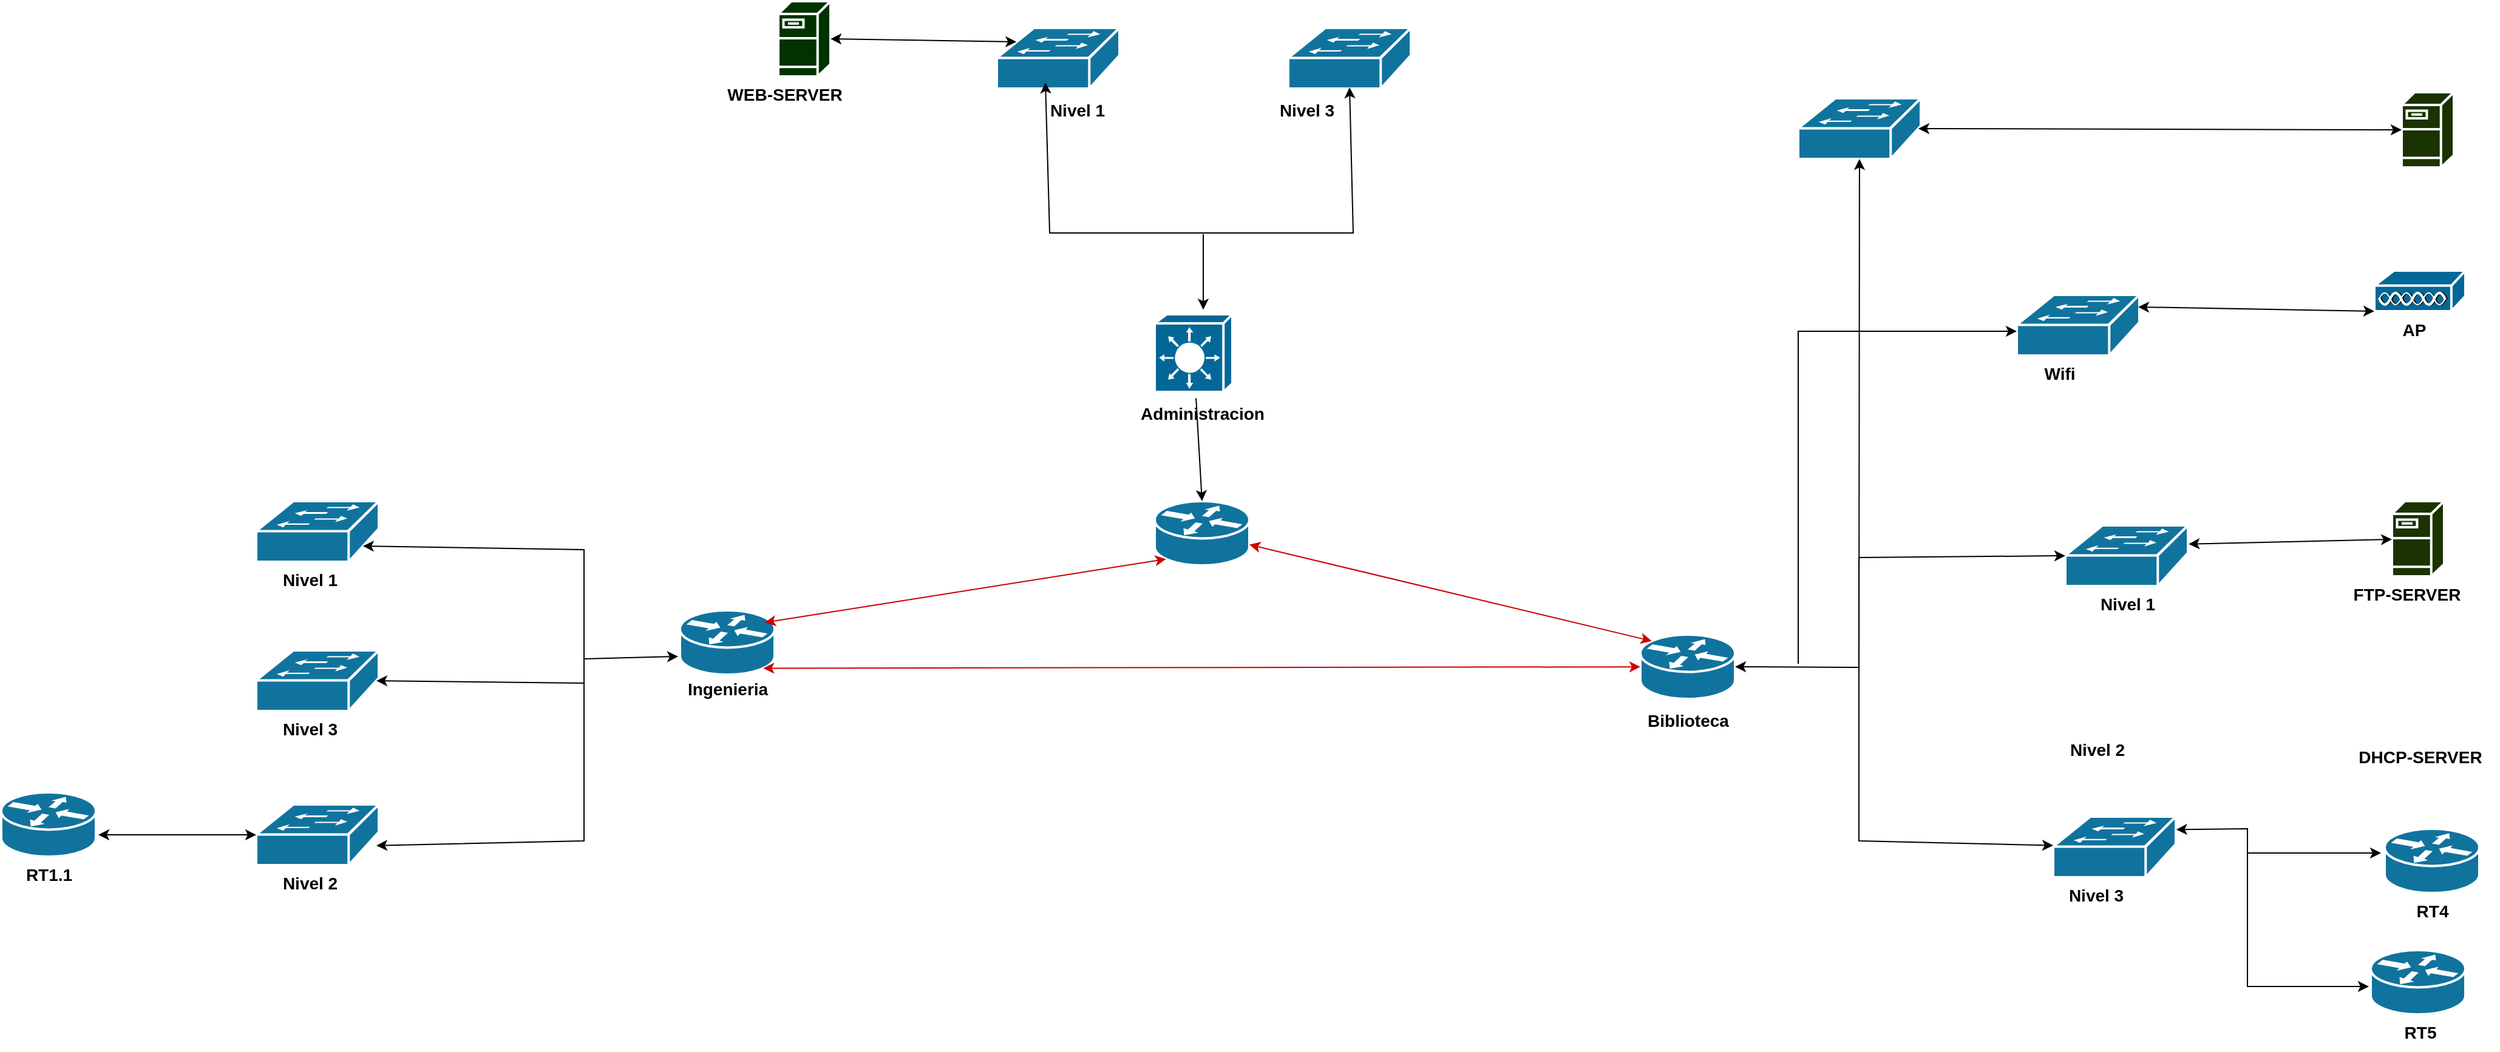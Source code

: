 <mxfile version="21.2.9" type="github">
  <diagram id="6a731a19-8d31-9384-78a2-239565b7b9f0" name="Page-1">
    <mxGraphModel dx="1100" dy="1170" grid="1" gridSize="10" guides="1" tooltips="1" connect="1" arrows="1" fold="1" page="1" pageScale="1" pageWidth="827" pageHeight="1169" background="none" math="0" shadow="0">
      <root>
        <mxCell id="0" />
        <mxCell id="1" parent="0" />
        <mxCell id="2114" value="" style="shape=mxgraph.cisco.switches.workgroup_switch;html=1;dashed=0;fillColor=#10739E;strokeColor=#ffffff;strokeWidth=2;verticalLabelPosition=bottom;verticalAlign=top;fontFamily=Helvetica;fontSize=36;fontColor=#FFB366" parent="1" vertex="1">
          <mxGeometry x="1250" y="290" width="101" height="50" as="geometry" />
        </mxCell>
        <mxCell id="2115" value="" style="shape=mxgraph.cisco.switches.workgroup_switch;html=1;dashed=0;fillColor=#10739E;strokeColor=#ffffff;strokeWidth=2;verticalLabelPosition=bottom;verticalAlign=top;fontFamily=Helvetica;fontSize=36;fontColor=#FFB366" parent="1" vertex="1">
          <mxGeometry x="1890" y="700" width="101" height="50" as="geometry" />
        </mxCell>
        <mxCell id="2116" value="" style="shape=mxgraph.cisco.switches.workgroup_switch;html=1;dashed=0;fillColor=#10739E;strokeColor=#ffffff;strokeWidth=2;verticalLabelPosition=bottom;verticalAlign=top;fontFamily=Helvetica;fontSize=36;fontColor=#FFB366" parent="1" vertex="1">
          <mxGeometry x="1010" y="290" width="101" height="50" as="geometry" />
        </mxCell>
        <mxCell id="2117" value="" style="shape=mxgraph.cisco.switches.workgroup_switch;html=1;dashed=0;fillColor=#10739E;strokeColor=#ffffff;strokeWidth=2;verticalLabelPosition=bottom;verticalAlign=top;fontFamily=Helvetica;fontSize=36;fontColor=#FFB366" parent="1" vertex="1">
          <mxGeometry x="1850" y="510" width="101" height="50" as="geometry" />
        </mxCell>
        <mxCell id="2132" value="" style="shape=mxgraph.cisco.routers.router;html=1;dashed=0;fillColor=#10739E;strokeColor=#ffffff;strokeWidth=2;verticalLabelPosition=bottom;verticalAlign=top;fontFamily=Helvetica;fontSize=36;fontColor=#FFB366" parent="1" vertex="1">
          <mxGeometry x="1140" y="680" width="78" height="53" as="geometry" />
        </mxCell>
        <mxCell id="2134" value="" style="shape=mxgraph.cisco.routers.router;html=1;dashed=0;fillColor=#10739E;strokeColor=#ffffff;strokeWidth=2;verticalLabelPosition=bottom;verticalAlign=top;fontFamily=Helvetica;fontSize=36;fontColor=#FFB366" parent="1" vertex="1">
          <mxGeometry x="749" y="770" width="78" height="53" as="geometry" />
        </mxCell>
        <mxCell id="2135" value="" style="shape=mxgraph.cisco.routers.router;html=1;dashed=0;fillColor=#10739E;strokeColor=#ffffff;strokeWidth=2;verticalLabelPosition=bottom;verticalAlign=top;fontFamily=Helvetica;fontSize=36;fontColor=#FFB366" parent="1" vertex="1">
          <mxGeometry x="1540" y="790" width="78" height="53" as="geometry" />
        </mxCell>
        <mxCell id="2136" value="" style="shape=mxgraph.cisco.switches.workgroup_switch;html=1;dashed=0;fillColor=#10739E;strokeColor=#ffffff;strokeWidth=2;verticalLabelPosition=bottom;verticalAlign=top;fontFamily=Helvetica;fontSize=36;fontColor=#FFB366" parent="1" vertex="1">
          <mxGeometry x="400" y="930" width="101" height="50" as="geometry" />
        </mxCell>
        <mxCell id="2137" value="" style="shape=mxgraph.cisco.switches.workgroup_switch;html=1;dashed=0;fillColor=#10739E;strokeColor=#ffffff;strokeWidth=2;verticalLabelPosition=bottom;verticalAlign=top;fontFamily=Helvetica;fontSize=36;fontColor=#FFB366" parent="1" vertex="1">
          <mxGeometry x="1880" y="940" width="101" height="50" as="geometry" />
        </mxCell>
        <mxCell id="2257" style="edgeStyle=orthogonalEdgeStyle;curved=1;rounded=0;jumpStyle=none;html=1;exitX=0.75;exitY=0;entryX=0.75;entryY=0;shadow=0;labelBackgroundColor=#ffffff;startArrow=none;startFill=0;endArrow=none;endFill=0;endSize=10;jettySize=auto;orthogonalLoop=1;strokeColor=#23445D;strokeWidth=2;fillColor=#F08705;fontFamily=Helvetica;fontSize=25;fontColor=#23445D;align=left;" parent="1" edge="1">
          <mxGeometry relative="1" as="geometry">
            <mxPoint x="813.75" y="434" as="sourcePoint" />
            <mxPoint x="813.75" y="434" as="targetPoint" />
          </mxGeometry>
        </mxCell>
        <mxCell id="oYvMwHtBMe52vew9JwbO-2265" value="" style="shape=mxgraph.cisco.switches.workgroup_switch;html=1;dashed=0;fillColor=#10739E;strokeColor=#ffffff;strokeWidth=2;verticalLabelPosition=bottom;verticalAlign=top;fontFamily=Helvetica;fontSize=36;fontColor=#FFB366" parent="1" vertex="1">
          <mxGeometry x="400" y="803" width="101" height="50" as="geometry" />
        </mxCell>
        <mxCell id="oYvMwHtBMe52vew9JwbO-2270" value="" style="shape=mxgraph.cisco.switches.workgroup_switch;html=1;dashed=0;fillColor=#10739E;strokeColor=#ffffff;strokeWidth=2;verticalLabelPosition=bottom;verticalAlign=top;fontFamily=Helvetica;fontSize=36;fontColor=#FFB366" parent="1" vertex="1">
          <mxGeometry x="400" y="680" width="101" height="50" as="geometry" />
        </mxCell>
        <mxCell id="oYvMwHtBMe52vew9JwbO-2275" value="" style="shape=mxgraph.cisco.switches.workgroup_switch;html=1;dashed=0;fillColor=#10739E;strokeColor=#ffffff;strokeWidth=2;verticalLabelPosition=bottom;verticalAlign=top;fontFamily=Helvetica;fontSize=36;fontColor=#FFB366" parent="1" vertex="1">
          <mxGeometry x="1670" y="348" width="101" height="50" as="geometry" />
        </mxCell>
        <mxCell id="oYvMwHtBMe52vew9JwbO-2278" value="" style="shape=mxgraph.cisco.routers.router;html=1;dashed=0;fillColor=#10739E;strokeColor=#ffffff;strokeWidth=2;verticalLabelPosition=bottom;verticalAlign=top;fontFamily=Helvetica;fontSize=36;fontColor=#FFB366" parent="1" vertex="1">
          <mxGeometry x="2153" y="950" width="78" height="53" as="geometry" />
        </mxCell>
        <mxCell id="oYvMwHtBMe52vew9JwbO-2280" value="" style="shape=mxgraph.cisco.servers.fileserver;sketch=0;html=1;pointerEvents=1;dashed=0;fillColor=#1A3300;strokeColor=#ffffff;strokeWidth=2;verticalLabelPosition=bottom;verticalAlign=top;align=center;outlineConnect=0;" parent="1" vertex="1">
          <mxGeometry x="2167" y="343" width="43" height="62" as="geometry" />
        </mxCell>
        <mxCell id="oYvMwHtBMe52vew9JwbO-2281" value="" style="shape=mxgraph.cisco.servers.fileserver;sketch=0;html=1;pointerEvents=1;dashed=0;fillColor=#1A3300;strokeColor=#ffffff;strokeWidth=2;verticalLabelPosition=bottom;verticalAlign=top;align=center;outlineConnect=0;" parent="1" vertex="1">
          <mxGeometry x="2159" y="680" width="43" height="62" as="geometry" />
        </mxCell>
        <mxCell id="oYvMwHtBMe52vew9JwbO-2285" value="" style="shape=mxgraph.cisco.servers.fileserver;sketch=0;html=1;pointerEvents=1;dashed=0;fillColor=#003300;strokeColor=#ffffff;strokeWidth=2;verticalLabelPosition=bottom;verticalAlign=top;align=center;outlineConnect=0;" parent="1" vertex="1">
          <mxGeometry x="830" y="268" width="43" height="62" as="geometry" />
        </mxCell>
        <mxCell id="oYvMwHtBMe52vew9JwbO-2288" value="" style="shape=mxgraph.cisco.routers.router;html=1;dashed=0;fillColor=#10739E;strokeColor=#ffffff;strokeWidth=2;verticalLabelPosition=bottom;verticalAlign=top;fontFamily=Helvetica;fontSize=36;fontColor=#FFB366" parent="1" vertex="1">
          <mxGeometry x="190" y="920" width="78" height="53" as="geometry" />
        </mxCell>
        <mxCell id="oYvMwHtBMe52vew9JwbO-2290" value="" style="shape=mxgraph.cisco.routers.router;html=1;dashed=0;fillColor=#10739E;strokeColor=#ffffff;strokeWidth=2;verticalLabelPosition=bottom;verticalAlign=top;fontFamily=Helvetica;fontSize=36;fontColor=#FFB366" parent="1" vertex="1">
          <mxGeometry x="2141.5" y="1050" width="78" height="53" as="geometry" />
        </mxCell>
        <mxCell id="oYvMwHtBMe52vew9JwbO-2292" value="" style="shape=mxgraph.cisco.misc.access_point;sketch=0;html=1;pointerEvents=1;dashed=0;fillColor=#036897;strokeColor=#ffffff;strokeWidth=2;verticalLabelPosition=bottom;verticalAlign=top;align=center;outlineConnect=0;" parent="1" vertex="1">
          <mxGeometry x="2144.5" y="490" width="75" height="34" as="geometry" />
        </mxCell>
        <mxCell id="LEo_Tgoe2vaSh1sATcVp-2260" value="" style="endArrow=classic;startArrow=classic;html=1;rounded=0;exitX=0.12;exitY=0.1;exitDx=0;exitDy=0;exitPerimeter=0;fillColor=#CC0000;strokeColor=#CC0000;" parent="1" source="2135" target="2132" edge="1">
          <mxGeometry width="50" height="50" relative="1" as="geometry">
            <mxPoint x="1150" y="620" as="sourcePoint" />
            <mxPoint x="1200" y="570" as="targetPoint" />
          </mxGeometry>
        </mxCell>
        <mxCell id="LEo_Tgoe2vaSh1sATcVp-2261" value="" style="endArrow=classic;startArrow=classic;html=1;rounded=0;exitX=0.897;exitY=0.189;exitDx=0;exitDy=0;exitPerimeter=0;entryX=0.12;entryY=0.9;entryDx=0;entryDy=0;entryPerimeter=0;strokeColor=#CC0000;" parent="1" source="2134" target="2132" edge="1">
          <mxGeometry width="50" height="50" relative="1" as="geometry">
            <mxPoint x="810" y="780" as="sourcePoint" />
            <mxPoint x="1140" y="590" as="targetPoint" />
          </mxGeometry>
        </mxCell>
        <mxCell id="LEo_Tgoe2vaSh1sATcVp-2262" value="" style="endArrow=classic;startArrow=classic;html=1;rounded=0;exitX=0.88;exitY=0.9;exitDx=0;exitDy=0;exitPerimeter=0;strokeColor=#CC0000;" parent="1" source="2134" target="2135" edge="1">
          <mxGeometry width="50" height="50" relative="1" as="geometry">
            <mxPoint x="1020" y="870" as="sourcePoint" />
            <mxPoint x="1070" y="820" as="targetPoint" />
          </mxGeometry>
        </mxCell>
        <mxCell id="LEo_Tgoe2vaSh1sATcVp-2263" value="" style="endArrow=classic;html=1;rounded=0;entryX=-0.019;entryY=0.717;entryDx=0;entryDy=0;entryPerimeter=0;" parent="1" target="2134" edge="1">
          <mxGeometry width="50" height="50" relative="1" as="geometry">
            <mxPoint x="670" y="810" as="sourcePoint" />
            <mxPoint x="750" y="800" as="targetPoint" />
          </mxGeometry>
        </mxCell>
        <mxCell id="LEo_Tgoe2vaSh1sATcVp-2264" value="" style="endArrow=classic;startArrow=classic;html=1;rounded=0;exitX=0.98;exitY=0.678;exitDx=0;exitDy=0;exitPerimeter=0;entryX=0.87;entryY=0.74;entryDx=0;entryDy=0;entryPerimeter=0;" parent="1" source="2136" target="oYvMwHtBMe52vew9JwbO-2270" edge="1">
          <mxGeometry width="50" height="50" relative="1" as="geometry">
            <mxPoint x="530" y="960" as="sourcePoint" />
            <mxPoint x="600" y="720" as="targetPoint" />
            <Array as="points">
              <mxPoint x="670" y="960" />
              <mxPoint x="670" y="720" />
            </Array>
          </mxGeometry>
        </mxCell>
        <mxCell id="LEo_Tgoe2vaSh1sATcVp-2265" value="" style="endArrow=classic;html=1;rounded=0;entryX=0.98;entryY=0.5;entryDx=0;entryDy=0;entryPerimeter=0;" parent="1" target="oYvMwHtBMe52vew9JwbO-2265" edge="1">
          <mxGeometry width="50" height="50" relative="1" as="geometry">
            <mxPoint x="670" y="830" as="sourcePoint" />
            <mxPoint x="510" y="830" as="targetPoint" />
          </mxGeometry>
        </mxCell>
        <mxCell id="LEo_Tgoe2vaSh1sATcVp-2266" value="" style="endArrow=classic;startArrow=classic;html=1;rounded=0;entryX=0;entryY=0.5;entryDx=0;entryDy=0;entryPerimeter=0;" parent="1" target="2136" edge="1">
          <mxGeometry width="50" height="50" relative="1" as="geometry">
            <mxPoint x="270" y="955" as="sourcePoint" />
            <mxPoint x="300" y="890" as="targetPoint" />
          </mxGeometry>
        </mxCell>
        <mxCell id="LEo_Tgoe2vaSh1sATcVp-2268" value="" style="endArrow=classic;html=1;rounded=0;entryX=0.625;entryY=-0.059;entryDx=0;entryDy=0;entryPerimeter=0;" parent="1" target="-NJAfI_w4px4aHFFGtEZ-2258" edge="1">
          <mxGeometry width="50" height="50" relative="1" as="geometry">
            <mxPoint x="1180" y="460" as="sourcePoint" />
            <mxPoint x="1190" y="440" as="targetPoint" />
          </mxGeometry>
        </mxCell>
        <mxCell id="LEo_Tgoe2vaSh1sATcVp-2270" value="" style="endArrow=classic;startArrow=classic;html=1;rounded=0;entryX=0.5;entryY=0.98;entryDx=0;entryDy=0;entryPerimeter=0;exitX=0.396;exitY=0.9;exitDx=0;exitDy=0;exitPerimeter=0;" parent="1" source="2116" target="2114" edge="1">
          <mxGeometry width="50" height="50" relative="1" as="geometry">
            <mxPoint x="1053.5" y="360" as="sourcePoint" />
            <mxPoint x="1304.5" y="360" as="targetPoint" />
            <Array as="points">
              <mxPoint x="1053.5" y="459" />
              <mxPoint x="1303.5" y="459" />
            </Array>
          </mxGeometry>
        </mxCell>
        <mxCell id="LEo_Tgoe2vaSh1sATcVp-2271" value="" style="endArrow=classic;startArrow=classic;html=1;rounded=0;entryX=0.16;entryY=0.23;entryDx=0;entryDy=0;entryPerimeter=0;exitX=1;exitY=0.5;exitDx=0;exitDy=0;exitPerimeter=0;" parent="1" source="oYvMwHtBMe52vew9JwbO-2285" target="2116" edge="1">
          <mxGeometry width="50" height="50" relative="1" as="geometry">
            <mxPoint x="750" y="220" as="sourcePoint" />
            <mxPoint x="800" y="170" as="targetPoint" />
          </mxGeometry>
        </mxCell>
        <mxCell id="LEo_Tgoe2vaSh1sATcVp-2272" value="" style="endArrow=classic;html=1;rounded=0;entryX=1;entryY=0.5;entryDx=0;entryDy=0;entryPerimeter=0;" parent="1" target="2135" edge="1">
          <mxGeometry width="50" height="50" relative="1" as="geometry">
            <mxPoint x="1720" y="817" as="sourcePoint" />
            <mxPoint x="1830" y="760" as="targetPoint" />
          </mxGeometry>
        </mxCell>
        <mxCell id="LEo_Tgoe2vaSh1sATcVp-2273" value="" style="endArrow=classic;startArrow=classic;html=1;rounded=0;entryX=0;entryY=0.5;entryDx=0;entryDy=0;entryPerimeter=0;" parent="1" source="2137" target="2115" edge="1">
          <mxGeometry width="50" height="50" relative="1" as="geometry">
            <mxPoint x="1840" y="960" as="sourcePoint" />
            <mxPoint x="1840" y="727" as="targetPoint" />
            <Array as="points">
              <mxPoint x="1720" y="960" />
              <mxPoint x="1720" y="886.5" />
              <mxPoint x="1720" y="726.5" />
            </Array>
          </mxGeometry>
        </mxCell>
        <mxCell id="LEo_Tgoe2vaSh1sATcVp-2274" value="" style="endArrow=classic;html=1;rounded=0;" parent="1" target="oYvMwHtBMe52vew9JwbO-2275" edge="1">
          <mxGeometry width="50" height="50" relative="1" as="geometry">
            <mxPoint x="1720" y="840" as="sourcePoint" />
            <mxPoint x="1880" y="840" as="targetPoint" />
          </mxGeometry>
        </mxCell>
        <mxCell id="LEo_Tgoe2vaSh1sATcVp-2275" value="" style="endArrow=classic;startArrow=classic;html=1;rounded=0;entryX=1.003;entryY=0.213;entryDx=0;entryDy=0;entryPerimeter=0;" parent="1" target="2137" edge="1">
          <mxGeometry width="50" height="50" relative="1" as="geometry">
            <mxPoint x="2140" y="1080" as="sourcePoint" />
            <mxPoint x="2050" y="930" as="targetPoint" />
            <Array as="points">
              <mxPoint x="2040" y="1080" />
              <mxPoint x="2040" y="950" />
            </Array>
          </mxGeometry>
        </mxCell>
        <mxCell id="LEo_Tgoe2vaSh1sATcVp-2276" value="" style="endArrow=classic;html=1;rounded=0;" parent="1" edge="1">
          <mxGeometry width="50" height="50" relative="1" as="geometry">
            <mxPoint x="2040" y="970" as="sourcePoint" />
            <mxPoint x="2150" y="970" as="targetPoint" />
          </mxGeometry>
        </mxCell>
        <mxCell id="LEo_Tgoe2vaSh1sATcVp-2277" value="" style="endArrow=classic;startArrow=classic;html=1;rounded=0;exitX=0.98;exitY=0.5;exitDx=0;exitDy=0;exitPerimeter=0;entryX=0;entryY=0.5;entryDx=0;entryDy=0;entryPerimeter=0;" parent="1" source="oYvMwHtBMe52vew9JwbO-2275" target="oYvMwHtBMe52vew9JwbO-2280" edge="1">
          <mxGeometry width="50" height="50" relative="1" as="geometry">
            <mxPoint x="2040" y="850" as="sourcePoint" />
            <mxPoint x="2090" y="800" as="targetPoint" />
          </mxGeometry>
        </mxCell>
        <mxCell id="LEo_Tgoe2vaSh1sATcVp-2278" value="" style="endArrow=classic;startArrow=classic;html=1;rounded=0;exitX=1.006;exitY=0.307;exitDx=0;exitDy=0;exitPerimeter=0;" parent="1" source="2115" target="oYvMwHtBMe52vew9JwbO-2281" edge="1">
          <mxGeometry width="50" height="50" relative="1" as="geometry">
            <mxPoint x="2030" y="720" as="sourcePoint" />
            <mxPoint x="2080" y="670" as="targetPoint" />
          </mxGeometry>
        </mxCell>
        <mxCell id="LEo_Tgoe2vaSh1sATcVp-2279" value="" style="endArrow=classic;html=1;rounded=0;" parent="1" edge="1">
          <mxGeometry width="50" height="50" relative="1" as="geometry">
            <mxPoint x="1670" y="814" as="sourcePoint" />
            <mxPoint x="1850" y="540" as="targetPoint" />
            <Array as="points">
              <mxPoint x="1670" y="540" />
            </Array>
          </mxGeometry>
        </mxCell>
        <mxCell id="LEo_Tgoe2vaSh1sATcVp-2280" value="" style="endArrow=classic;startArrow=classic;html=1;rounded=0;exitX=0.99;exitY=0.2;exitDx=0;exitDy=0;exitPerimeter=0;entryX=0;entryY=0.985;entryDx=0;entryDy=0;entryPerimeter=0;" parent="1" source="2117" target="oYvMwHtBMe52vew9JwbO-2292" edge="1">
          <mxGeometry width="50" height="50" relative="1" as="geometry">
            <mxPoint x="2040" y="550" as="sourcePoint" />
            <mxPoint x="2090" y="500" as="targetPoint" />
          </mxGeometry>
        </mxCell>
        <mxCell id="LEo_Tgoe2vaSh1sATcVp-2285" value="&lt;font style=&quot;font-size: 14px;&quot;&gt;&lt;b&gt;Nivel 1&lt;/b&gt;&lt;/font&gt;" style="text;html=1;align=center;verticalAlign=middle;resizable=0;points=[];autosize=1;strokeColor=none;fillColor=none;" parent="1" vertex="1">
          <mxGeometry x="409" y="730" width="70" height="30" as="geometry" />
        </mxCell>
        <mxCell id="LEo_Tgoe2vaSh1sATcVp-2286" value="&lt;font style=&quot;font-size: 14px;&quot;&gt;&lt;b&gt;Nivel 1&lt;/b&gt;&lt;/font&gt;" style="text;html=1;align=center;verticalAlign=middle;resizable=0;points=[];autosize=1;strokeColor=none;fillColor=none;" parent="1" vertex="1">
          <mxGeometry x="1041" y="343" width="70" height="30" as="geometry" />
        </mxCell>
        <mxCell id="LEo_Tgoe2vaSh1sATcVp-2287" value="&lt;font style=&quot;font-size: 14px;&quot;&gt;&lt;b&gt;Nivel 1&lt;/b&gt;&lt;/font&gt;" style="text;html=1;align=center;verticalAlign=middle;resizable=0;points=[];autosize=1;strokeColor=none;fillColor=none;" parent="1" vertex="1">
          <mxGeometry x="1905.5" y="750" width="70" height="30" as="geometry" />
        </mxCell>
        <mxCell id="LEo_Tgoe2vaSh1sATcVp-2288" value="&lt;font style=&quot;font-size: 14px;&quot;&gt;&lt;b&gt;Nivel 3&lt;/b&gt;&lt;/font&gt;" style="text;html=1;align=center;verticalAlign=middle;resizable=0;points=[];autosize=1;strokeColor=none;fillColor=none;" parent="1" vertex="1">
          <mxGeometry x="409" y="853" width="70" height="30" as="geometry" />
        </mxCell>
        <mxCell id="LEo_Tgoe2vaSh1sATcVp-2289" value="&lt;font style=&quot;font-size: 14px;&quot;&gt;&lt;b&gt;Nivel 3&lt;/b&gt;&lt;/font&gt;" style="text;html=1;align=center;verticalAlign=middle;resizable=0;points=[];autosize=1;strokeColor=none;fillColor=none;" parent="1" vertex="1">
          <mxGeometry x="1230" y="343" width="70" height="30" as="geometry" />
        </mxCell>
        <mxCell id="LEo_Tgoe2vaSh1sATcVp-2290" value="&lt;font style=&quot;font-size: 14px;&quot;&gt;&lt;b&gt;Nivel 3&lt;/b&gt;&lt;/font&gt;" style="text;html=1;align=center;verticalAlign=middle;resizable=0;points=[];autosize=1;strokeColor=none;fillColor=none;" parent="1" vertex="1">
          <mxGeometry x="1880" y="990" width="70" height="30" as="geometry" />
        </mxCell>
        <mxCell id="LEo_Tgoe2vaSh1sATcVp-2291" value="&lt;font style=&quot;font-size: 14px;&quot;&gt;&lt;b&gt;Nivel 2&lt;/b&gt;&lt;/font&gt;" style="text;html=1;align=center;verticalAlign=middle;resizable=0;points=[];autosize=1;strokeColor=none;fillColor=none;" parent="1" vertex="1">
          <mxGeometry x="409" y="980" width="70" height="30" as="geometry" />
        </mxCell>
        <mxCell id="LEo_Tgoe2vaSh1sATcVp-2292" value="&lt;font style=&quot;font-size: 14px;&quot;&gt;&lt;b&gt;Nivel 2&lt;/b&gt;&lt;/font&gt;" style="text;html=1;align=center;verticalAlign=middle;resizable=0;points=[];autosize=1;strokeColor=none;fillColor=none;" parent="1" vertex="1">
          <mxGeometry x="1881" y="870" width="70" height="30" as="geometry" />
        </mxCell>
        <mxCell id="LEo_Tgoe2vaSh1sATcVp-2293" value="&lt;span style=&quot;font-size: 14px;&quot;&gt;&lt;b&gt;Administracion&lt;/b&gt;&lt;/span&gt;" style="text;html=1;align=center;verticalAlign=middle;resizable=0;points=[];autosize=1;strokeColor=none;fillColor=none;" parent="1" vertex="1">
          <mxGeometry x="1114" y="593" width="130" height="30" as="geometry" />
        </mxCell>
        <mxCell id="LEo_Tgoe2vaSh1sATcVp-2294" value="&lt;span style=&quot;font-size: 14px;&quot;&gt;&lt;b&gt;Ingenieria&lt;/b&gt;&lt;/span&gt;" style="text;html=1;align=center;verticalAlign=middle;resizable=0;points=[];autosize=1;strokeColor=none;fillColor=none;" parent="1" vertex="1">
          <mxGeometry x="743" y="820" width="90" height="30" as="geometry" />
        </mxCell>
        <mxCell id="LEo_Tgoe2vaSh1sATcVp-2295" value="&lt;span style=&quot;font-size: 14px;&quot;&gt;&lt;b&gt;Biblioteca&lt;/b&gt;&lt;/span&gt;" style="text;html=1;align=center;verticalAlign=middle;resizable=0;points=[];autosize=1;strokeColor=none;fillColor=none;" parent="1" vertex="1">
          <mxGeometry x="1534" y="846" width="90" height="30" as="geometry" />
        </mxCell>
        <mxCell id="LEo_Tgoe2vaSh1sATcVp-2296" value="&lt;span style=&quot;font-size: 14px;&quot;&gt;&lt;b&gt;WEB-SERVER&lt;/b&gt;&lt;/span&gt;" style="text;html=1;align=center;verticalAlign=middle;resizable=0;points=[];autosize=1;strokeColor=none;fillColor=none;" parent="1" vertex="1">
          <mxGeometry x="775" y="330" width="120" height="30" as="geometry" />
        </mxCell>
        <mxCell id="LEo_Tgoe2vaSh1sATcVp-2297" value="&lt;span style=&quot;font-size: 14px;&quot;&gt;&lt;b&gt;FTP-SERVER&lt;/b&gt;&lt;/span&gt;" style="text;html=1;align=center;verticalAlign=middle;resizable=0;points=[];autosize=1;strokeColor=none;fillColor=none;" parent="1" vertex="1">
          <mxGeometry x="2116" y="742" width="110" height="30" as="geometry" />
        </mxCell>
        <mxCell id="LEo_Tgoe2vaSh1sATcVp-2298" value="&lt;span style=&quot;font-size: 14px;&quot;&gt;&lt;b&gt;DHCP-SERVER&lt;/b&gt;&lt;/span&gt;" style="text;html=1;align=center;verticalAlign=middle;resizable=0;points=[];autosize=1;strokeColor=none;fillColor=none;" parent="1" vertex="1">
          <mxGeometry x="2117" y="876" width="130" height="30" as="geometry" />
        </mxCell>
        <mxCell id="LEo_Tgoe2vaSh1sATcVp-2299" value="&lt;span style=&quot;font-size: 14px;&quot;&gt;&lt;b&gt;RT4&lt;/b&gt;&lt;/span&gt;" style="text;html=1;align=center;verticalAlign=middle;resizable=0;points=[];autosize=1;strokeColor=none;fillColor=none;" parent="1" vertex="1">
          <mxGeometry x="2167" y="1003" width="50" height="30" as="geometry" />
        </mxCell>
        <mxCell id="LEo_Tgoe2vaSh1sATcVp-2300" value="&lt;span style=&quot;font-size: 14px;&quot;&gt;&lt;b&gt;RT5&lt;/b&gt;&lt;/span&gt;" style="text;html=1;align=center;verticalAlign=middle;resizable=0;points=[];autosize=1;strokeColor=none;fillColor=none;" parent="1" vertex="1">
          <mxGeometry x="2157" y="1103" width="50" height="30" as="geometry" />
        </mxCell>
        <mxCell id="LEo_Tgoe2vaSh1sATcVp-2301" value="&lt;span style=&quot;font-size: 14px;&quot;&gt;&lt;b&gt;RT1.1&lt;/b&gt;&lt;/span&gt;" style="text;html=1;align=center;verticalAlign=middle;resizable=0;points=[];autosize=1;strokeColor=none;fillColor=none;" parent="1" vertex="1">
          <mxGeometry x="199" y="973" width="60" height="30" as="geometry" />
        </mxCell>
        <mxCell id="LEo_Tgoe2vaSh1sATcVp-2302" value="&lt;span style=&quot;font-size: 14px;&quot;&gt;&lt;b&gt;Wifi&lt;/b&gt;&lt;/span&gt;" style="text;html=1;align=center;verticalAlign=middle;resizable=0;points=[];autosize=1;strokeColor=none;fillColor=none;" parent="1" vertex="1">
          <mxGeometry x="1860" y="560" width="50" height="30" as="geometry" />
        </mxCell>
        <mxCell id="LEo_Tgoe2vaSh1sATcVp-2303" value="&lt;span style=&quot;font-size: 14px;&quot;&gt;&lt;b&gt;AP&lt;/b&gt;&lt;/span&gt;" style="text;html=1;align=center;verticalAlign=middle;resizable=0;points=[];autosize=1;strokeColor=none;fillColor=none;" parent="1" vertex="1">
          <mxGeometry x="2157" y="524" width="40" height="30" as="geometry" />
        </mxCell>
        <mxCell id="-NJAfI_w4px4aHFFGtEZ-2258" value="" style="shape=mxgraph.cisco.switches.layer_3_switch;sketch=0;html=1;pointerEvents=1;dashed=0;fillColor=#036897;strokeColor=#ffffff;strokeWidth=2;verticalLabelPosition=bottom;verticalAlign=top;align=center;outlineConnect=0;" vertex="1" parent="1">
          <mxGeometry x="1140" y="526" width="64" height="64" as="geometry" />
        </mxCell>
        <mxCell id="-NJAfI_w4px4aHFFGtEZ-2259" value="" style="endArrow=classic;html=1;rounded=0;exitX=0.462;exitY=0.075;exitDx=0;exitDy=0;exitPerimeter=0;entryX=0.5;entryY=0;entryDx=0;entryDy=0;entryPerimeter=0;" edge="1" parent="1" source="LEo_Tgoe2vaSh1sATcVp-2293" target="2132">
          <mxGeometry width="50" height="50" relative="1" as="geometry">
            <mxPoint x="1260" y="620" as="sourcePoint" />
            <mxPoint x="1310" y="570" as="targetPoint" />
          </mxGeometry>
        </mxCell>
      </root>
    </mxGraphModel>
  </diagram>
</mxfile>
